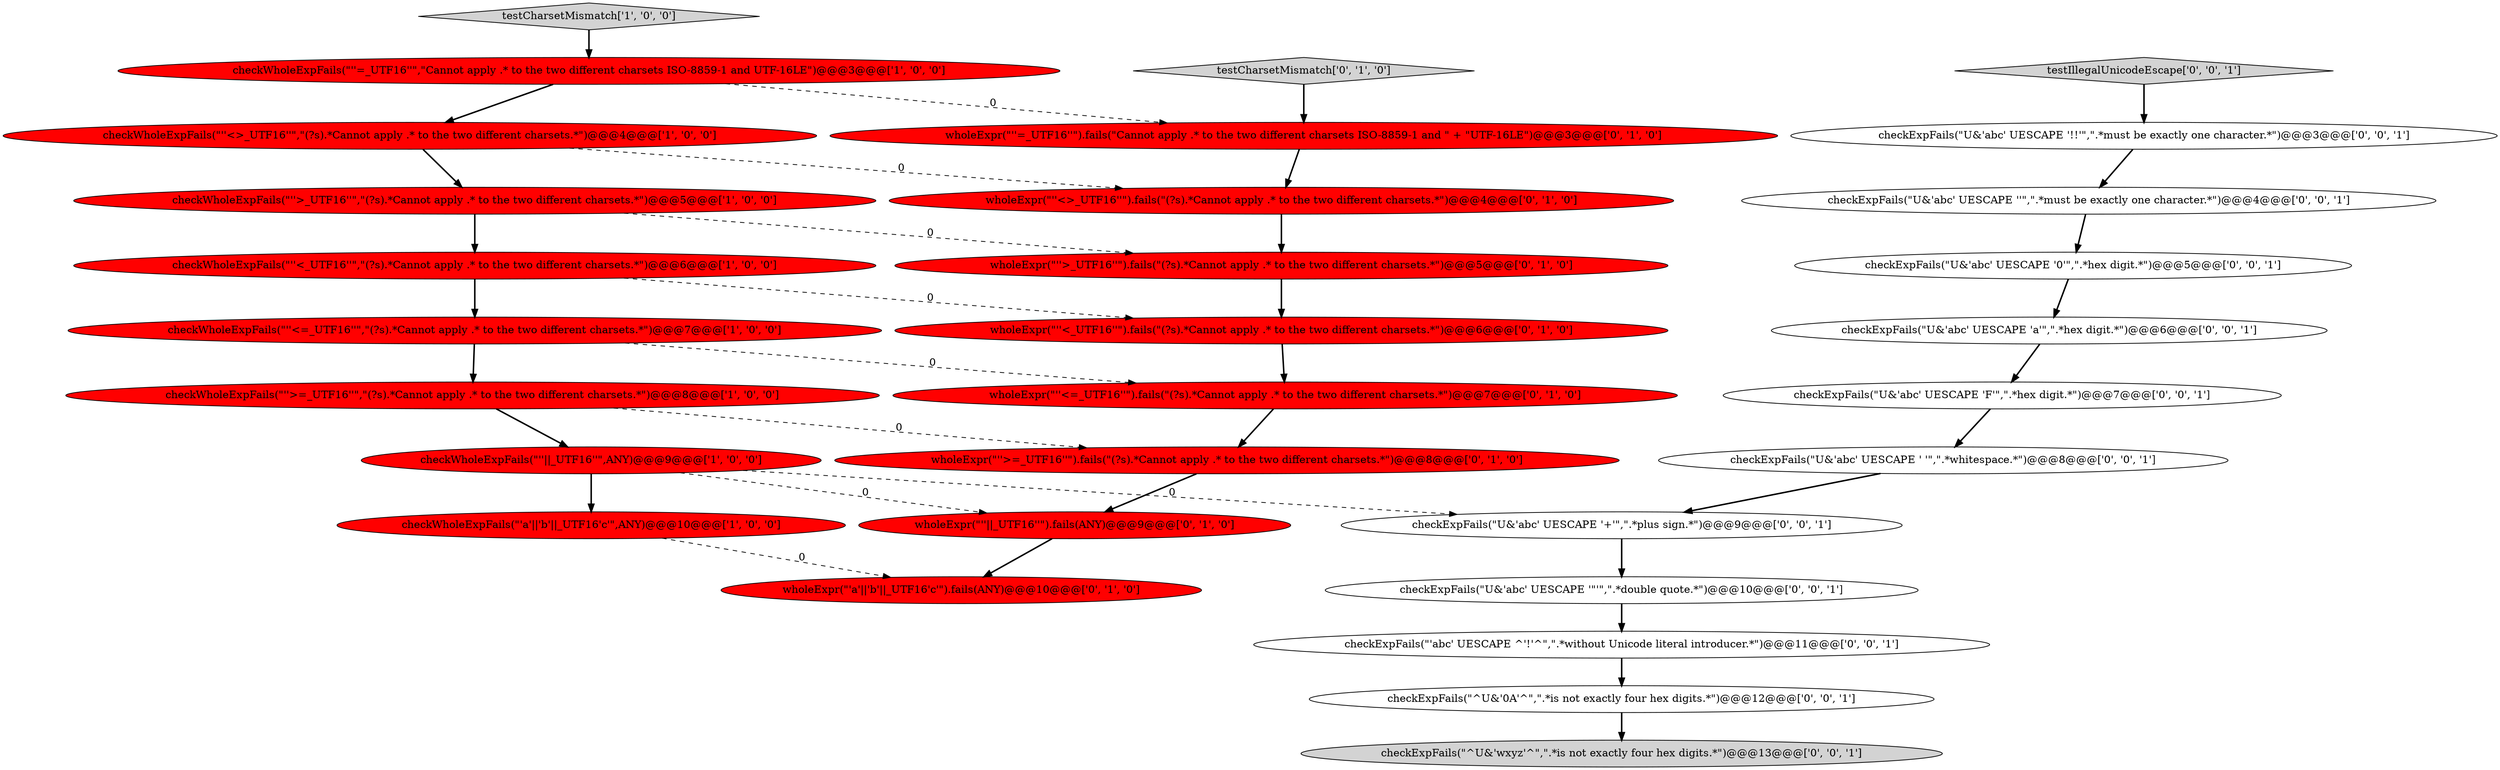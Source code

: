 digraph {
6 [style = filled, label = "checkWholeExpFails(\"''>=_UTF16''\",\"(?s).*Cannot apply .* to the two different charsets.*\")@@@8@@@['1', '0', '0']", fillcolor = red, shape = ellipse image = "AAA1AAABBB1BBB"];
26 [style = filled, label = "checkExpFails(\"^U&'\0A'^\",\".*is not exactly four hex digits.*\")@@@12@@@['0', '0', '1']", fillcolor = white, shape = ellipse image = "AAA0AAABBB3BBB"];
10 [style = filled, label = "wholeExpr(\"''||_UTF16''\").fails(ANY)@@@9@@@['0', '1', '0']", fillcolor = red, shape = ellipse image = "AAA1AAABBB2BBB"];
27 [style = filled, label = "checkExpFails(\"U&'abc' UESCAPE ' '\",\".*whitespace.*\")@@@8@@@['0', '0', '1']", fillcolor = white, shape = ellipse image = "AAA0AAABBB3BBB"];
20 [style = filled, label = "checkExpFails(\"'abc' UESCAPE ^'!'^\",\".*without Unicode literal introducer.*\")@@@11@@@['0', '0', '1']", fillcolor = white, shape = ellipse image = "AAA0AAABBB3BBB"];
19 [style = filled, label = "checkExpFails(\"U&'abc' UESCAPE 'F'\",\".*hex digit.*\")@@@7@@@['0', '0', '1']", fillcolor = white, shape = ellipse image = "AAA0AAABBB3BBB"];
8 [style = filled, label = "checkWholeExpFails(\"''>_UTF16''\",\"(?s).*Cannot apply .* to the two different charsets.*\")@@@5@@@['1', '0', '0']", fillcolor = red, shape = ellipse image = "AAA1AAABBB1BBB"];
29 [style = filled, label = "checkExpFails(\"U&'abc' UESCAPE 'a'\",\".*hex digit.*\")@@@6@@@['0', '0', '1']", fillcolor = white, shape = ellipse image = "AAA0AAABBB3BBB"];
5 [style = filled, label = "testCharsetMismatch['1', '0', '0']", fillcolor = lightgray, shape = diamond image = "AAA0AAABBB1BBB"];
13 [style = filled, label = "wholeExpr(\"'a'||'b'||_UTF16'c'\").fails(ANY)@@@10@@@['0', '1', '0']", fillcolor = red, shape = ellipse image = "AAA1AAABBB2BBB"];
3 [style = filled, label = "checkWholeExpFails(\"'a'||'b'||_UTF16'c'\",ANY)@@@10@@@['1', '0', '0']", fillcolor = red, shape = ellipse image = "AAA1AAABBB1BBB"];
9 [style = filled, label = "wholeExpr(\"''<>_UTF16''\").fails(\"(?s).*Cannot apply .* to the two different charsets.*\")@@@4@@@['0', '1', '0']", fillcolor = red, shape = ellipse image = "AAA1AAABBB2BBB"];
21 [style = filled, label = "checkExpFails(\"^U&'\wxyz'^\",\".*is not exactly four hex digits.*\")@@@13@@@['0', '0', '1']", fillcolor = lightgray, shape = ellipse image = "AAA0AAABBB3BBB"];
1 [style = filled, label = "checkWholeExpFails(\"''=_UTF16''\",\"Cannot apply .* to the two different charsets ISO-8859-1 and UTF-16LE\")@@@3@@@['1', '0', '0']", fillcolor = red, shape = ellipse image = "AAA1AAABBB1BBB"];
4 [style = filled, label = "checkWholeExpFails(\"''||_UTF16''\",ANY)@@@9@@@['1', '0', '0']", fillcolor = red, shape = ellipse image = "AAA1AAABBB1BBB"];
18 [style = filled, label = "checkExpFails(\"U&'abc' UESCAPE '0'\",\".*hex digit.*\")@@@5@@@['0', '0', '1']", fillcolor = white, shape = ellipse image = "AAA0AAABBB3BBB"];
12 [style = filled, label = "testCharsetMismatch['0', '1', '0']", fillcolor = lightgray, shape = diamond image = "AAA0AAABBB2BBB"];
22 [style = filled, label = "checkExpFails(\"U&'abc' UESCAPE ''\",\".*must be exactly one character.*\")@@@4@@@['0', '0', '1']", fillcolor = white, shape = ellipse image = "AAA0AAABBB3BBB"];
15 [style = filled, label = "wholeExpr(\"''>=_UTF16''\").fails(\"(?s).*Cannot apply .* to the two different charsets.*\")@@@8@@@['0', '1', '0']", fillcolor = red, shape = ellipse image = "AAA1AAABBB2BBB"];
24 [style = filled, label = "checkExpFails(\"U&'abc' UESCAPE '+'\",\".*plus sign.*\")@@@9@@@['0', '0', '1']", fillcolor = white, shape = ellipse image = "AAA0AAABBB3BBB"];
23 [style = filled, label = "checkExpFails(\"U&'abc' UESCAPE '\"'\",\".*double quote.*\")@@@10@@@['0', '0', '1']", fillcolor = white, shape = ellipse image = "AAA0AAABBB3BBB"];
25 [style = filled, label = "testIllegalUnicodeEscape['0', '0', '1']", fillcolor = lightgray, shape = diamond image = "AAA0AAABBB3BBB"];
17 [style = filled, label = "wholeExpr(\"''<_UTF16''\").fails(\"(?s).*Cannot apply .* to the two different charsets.*\")@@@6@@@['0', '1', '0']", fillcolor = red, shape = ellipse image = "AAA1AAABBB2BBB"];
14 [style = filled, label = "wholeExpr(\"''<=_UTF16''\").fails(\"(?s).*Cannot apply .* to the two different charsets.*\")@@@7@@@['0', '1', '0']", fillcolor = red, shape = ellipse image = "AAA1AAABBB2BBB"];
0 [style = filled, label = "checkWholeExpFails(\"''<=_UTF16''\",\"(?s).*Cannot apply .* to the two different charsets.*\")@@@7@@@['1', '0', '0']", fillcolor = red, shape = ellipse image = "AAA1AAABBB1BBB"];
7 [style = filled, label = "checkWholeExpFails(\"''<>_UTF16''\",\"(?s).*Cannot apply .* to the two different charsets.*\")@@@4@@@['1', '0', '0']", fillcolor = red, shape = ellipse image = "AAA1AAABBB1BBB"];
11 [style = filled, label = "wholeExpr(\"''>_UTF16''\").fails(\"(?s).*Cannot apply .* to the two different charsets.*\")@@@5@@@['0', '1', '0']", fillcolor = red, shape = ellipse image = "AAA1AAABBB2BBB"];
16 [style = filled, label = "wholeExpr(\"''=_UTF16''\").fails(\"Cannot apply .* to the two different charsets ISO-8859-1 and \" + \"UTF-16LE\")@@@3@@@['0', '1', '0']", fillcolor = red, shape = ellipse image = "AAA1AAABBB2BBB"];
2 [style = filled, label = "checkWholeExpFails(\"''<_UTF16''\",\"(?s).*Cannot apply .* to the two different charsets.*\")@@@6@@@['1', '0', '0']", fillcolor = red, shape = ellipse image = "AAA1AAABBB1BBB"];
28 [style = filled, label = "checkExpFails(\"U&'abc' UESCAPE '!!'\",\".*must be exactly one character.*\")@@@3@@@['0', '0', '1']", fillcolor = white, shape = ellipse image = "AAA0AAABBB3BBB"];
4->3 [style = bold, label=""];
15->10 [style = bold, label=""];
23->20 [style = bold, label=""];
25->28 [style = bold, label=""];
9->11 [style = bold, label=""];
0->6 [style = bold, label=""];
20->26 [style = bold, label=""];
12->16 [style = bold, label=""];
7->8 [style = bold, label=""];
2->17 [style = dashed, label="0"];
3->13 [style = dashed, label="0"];
1->7 [style = bold, label=""];
26->21 [style = bold, label=""];
0->14 [style = dashed, label="0"];
6->4 [style = bold, label=""];
5->1 [style = bold, label=""];
18->29 [style = bold, label=""];
2->0 [style = bold, label=""];
22->18 [style = bold, label=""];
29->19 [style = bold, label=""];
8->2 [style = bold, label=""];
10->13 [style = bold, label=""];
6->15 [style = dashed, label="0"];
17->14 [style = bold, label=""];
7->9 [style = dashed, label="0"];
1->16 [style = dashed, label="0"];
19->27 [style = bold, label=""];
11->17 [style = bold, label=""];
14->15 [style = bold, label=""];
27->24 [style = bold, label=""];
4->24 [style = dashed, label="0"];
8->11 [style = dashed, label="0"];
4->10 [style = dashed, label="0"];
16->9 [style = bold, label=""];
28->22 [style = bold, label=""];
24->23 [style = bold, label=""];
}
